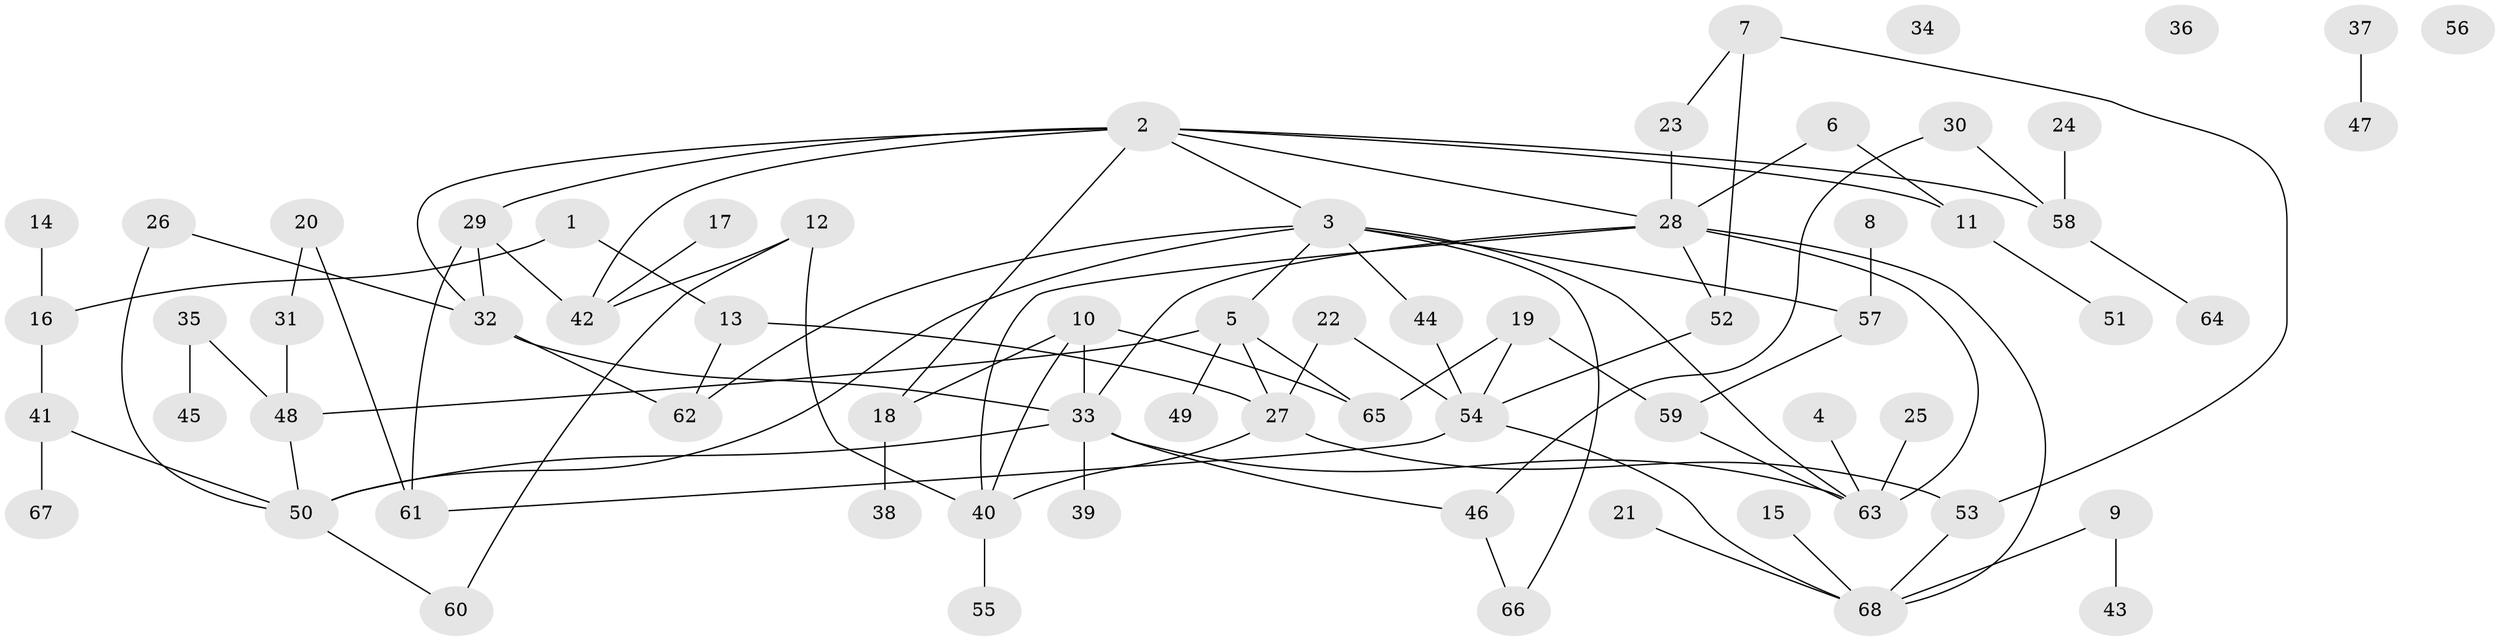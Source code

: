 // coarse degree distribution, {8: 0.1, 9: 0.03333333333333333, 5: 0.13333333333333333, 4: 0.1, 7: 0.06666666666666667, 3: 0.16666666666666666, 2: 0.13333333333333333, 1: 0.26666666666666666}
// Generated by graph-tools (version 1.1) at 2025/48/03/04/25 22:48:20]
// undirected, 68 vertices, 94 edges
graph export_dot {
  node [color=gray90,style=filled];
  1;
  2;
  3;
  4;
  5;
  6;
  7;
  8;
  9;
  10;
  11;
  12;
  13;
  14;
  15;
  16;
  17;
  18;
  19;
  20;
  21;
  22;
  23;
  24;
  25;
  26;
  27;
  28;
  29;
  30;
  31;
  32;
  33;
  34;
  35;
  36;
  37;
  38;
  39;
  40;
  41;
  42;
  43;
  44;
  45;
  46;
  47;
  48;
  49;
  50;
  51;
  52;
  53;
  54;
  55;
  56;
  57;
  58;
  59;
  60;
  61;
  62;
  63;
  64;
  65;
  66;
  67;
  68;
  1 -- 13;
  1 -- 16;
  2 -- 3;
  2 -- 11;
  2 -- 18;
  2 -- 28;
  2 -- 29;
  2 -- 32;
  2 -- 42;
  2 -- 58;
  3 -- 5;
  3 -- 44;
  3 -- 50;
  3 -- 57;
  3 -- 62;
  3 -- 63;
  3 -- 66;
  4 -- 63;
  5 -- 27;
  5 -- 48;
  5 -- 49;
  5 -- 65;
  6 -- 11;
  6 -- 28;
  7 -- 23;
  7 -- 52;
  7 -- 53;
  8 -- 57;
  9 -- 43;
  9 -- 68;
  10 -- 18;
  10 -- 33;
  10 -- 40;
  10 -- 65;
  11 -- 51;
  12 -- 40;
  12 -- 42;
  12 -- 60;
  13 -- 27;
  13 -- 62;
  14 -- 16;
  15 -- 68;
  16 -- 41;
  17 -- 42;
  18 -- 38;
  19 -- 54;
  19 -- 59;
  19 -- 65;
  20 -- 31;
  20 -- 61;
  21 -- 68;
  22 -- 27;
  22 -- 54;
  23 -- 28;
  24 -- 58;
  25 -- 63;
  26 -- 32;
  26 -- 50;
  27 -- 40;
  27 -- 53;
  28 -- 33;
  28 -- 40;
  28 -- 52;
  28 -- 63;
  28 -- 68;
  29 -- 32;
  29 -- 42;
  29 -- 61;
  30 -- 46;
  30 -- 58;
  31 -- 48;
  32 -- 33;
  32 -- 62;
  33 -- 39;
  33 -- 46;
  33 -- 50;
  33 -- 63;
  35 -- 45;
  35 -- 48;
  37 -- 47;
  40 -- 55;
  41 -- 50;
  41 -- 67;
  44 -- 54;
  46 -- 66;
  48 -- 50;
  50 -- 60;
  52 -- 54;
  53 -- 68;
  54 -- 61;
  54 -- 68;
  57 -- 59;
  58 -- 64;
  59 -- 63;
}
